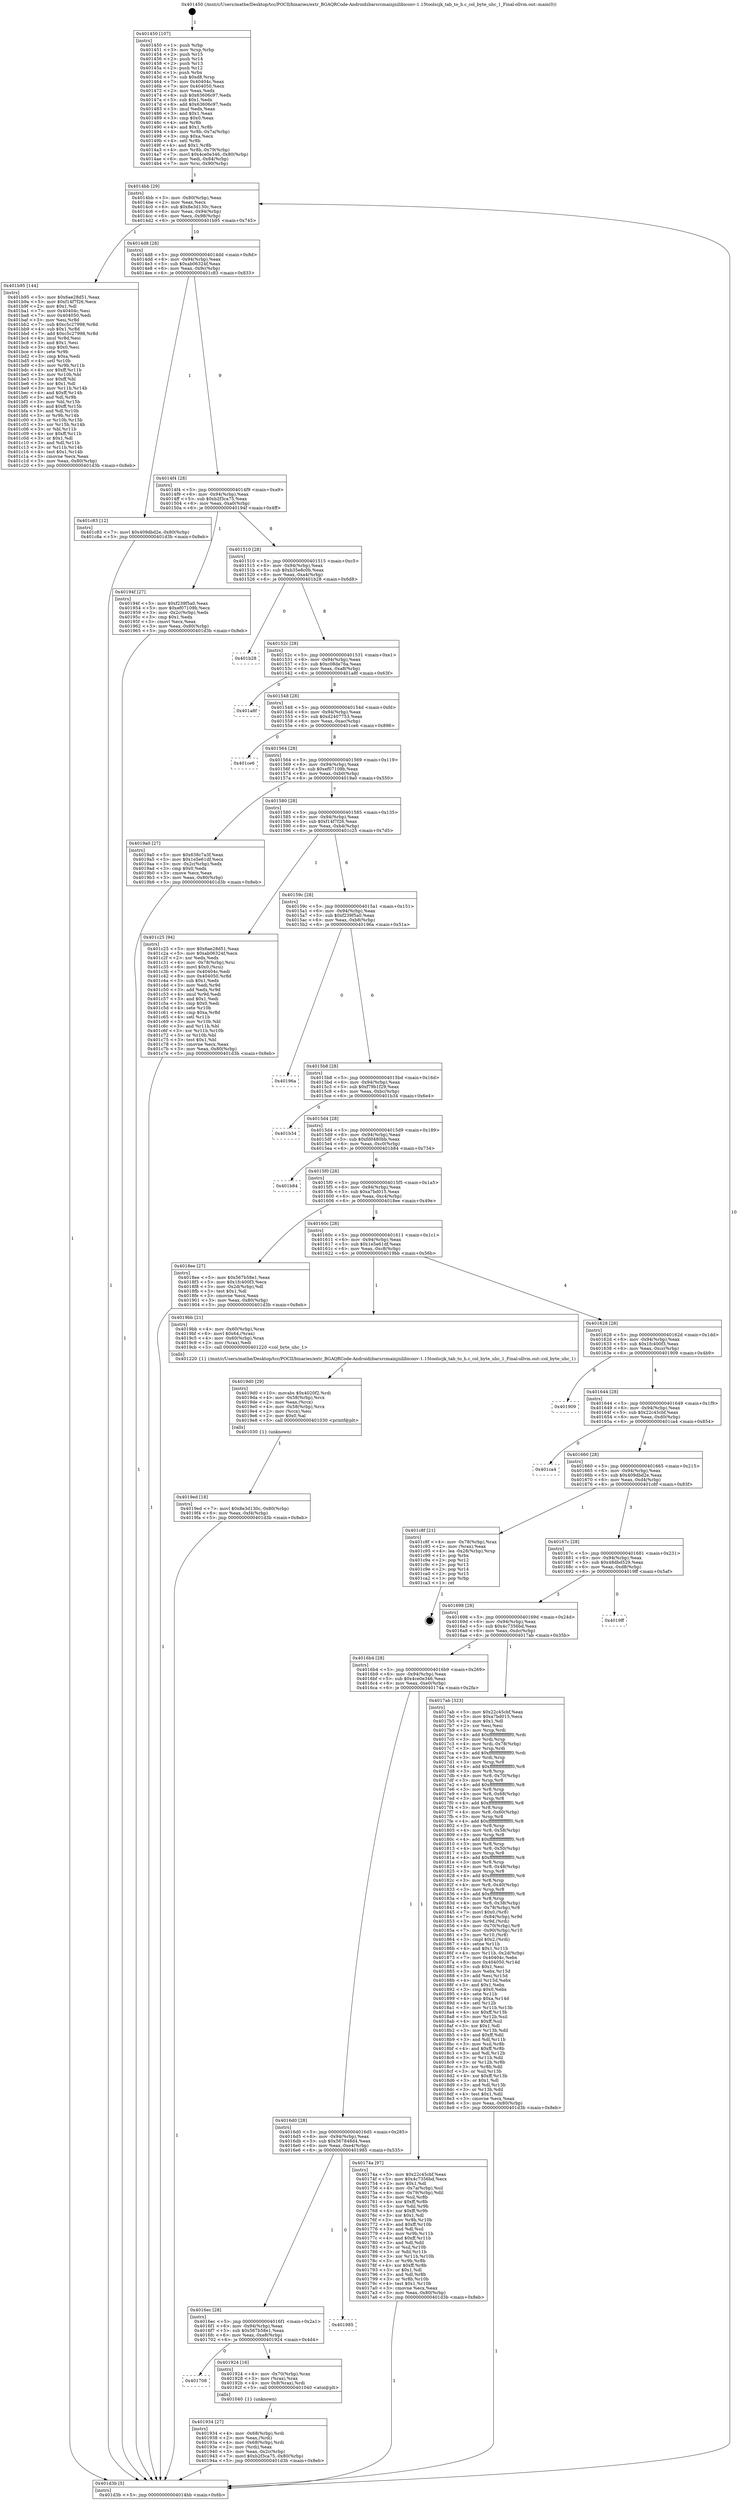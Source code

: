 digraph "0x401450" {
  label = "0x401450 (/mnt/c/Users/mathe/Desktop/tcc/POCII/binaries/extr_BGAQRCode-Androidzbarsrcmainjnilibiconv-1.15toolscjk_tab_to_h.c_col_byte_uhc_1_Final-ollvm.out::main(0))"
  labelloc = "t"
  node[shape=record]

  Entry [label="",width=0.3,height=0.3,shape=circle,fillcolor=black,style=filled]
  "0x4014bb" [label="{
     0x4014bb [29]\l
     | [instrs]\l
     &nbsp;&nbsp;0x4014bb \<+3\>: mov -0x80(%rbp),%eax\l
     &nbsp;&nbsp;0x4014be \<+2\>: mov %eax,%ecx\l
     &nbsp;&nbsp;0x4014c0 \<+6\>: sub $0x8e3d130c,%ecx\l
     &nbsp;&nbsp;0x4014c6 \<+6\>: mov %eax,-0x94(%rbp)\l
     &nbsp;&nbsp;0x4014cc \<+6\>: mov %ecx,-0x98(%rbp)\l
     &nbsp;&nbsp;0x4014d2 \<+6\>: je 0000000000401b95 \<main+0x745\>\l
  }"]
  "0x401b95" [label="{
     0x401b95 [144]\l
     | [instrs]\l
     &nbsp;&nbsp;0x401b95 \<+5\>: mov $0x6ae28d51,%eax\l
     &nbsp;&nbsp;0x401b9a \<+5\>: mov $0xf14f7f26,%ecx\l
     &nbsp;&nbsp;0x401b9f \<+2\>: mov $0x1,%dl\l
     &nbsp;&nbsp;0x401ba1 \<+7\>: mov 0x40404c,%esi\l
     &nbsp;&nbsp;0x401ba8 \<+7\>: mov 0x404050,%edi\l
     &nbsp;&nbsp;0x401baf \<+3\>: mov %esi,%r8d\l
     &nbsp;&nbsp;0x401bb2 \<+7\>: sub $0xc5c27998,%r8d\l
     &nbsp;&nbsp;0x401bb9 \<+4\>: sub $0x1,%r8d\l
     &nbsp;&nbsp;0x401bbd \<+7\>: add $0xc5c27998,%r8d\l
     &nbsp;&nbsp;0x401bc4 \<+4\>: imul %r8d,%esi\l
     &nbsp;&nbsp;0x401bc8 \<+3\>: and $0x1,%esi\l
     &nbsp;&nbsp;0x401bcb \<+3\>: cmp $0x0,%esi\l
     &nbsp;&nbsp;0x401bce \<+4\>: sete %r9b\l
     &nbsp;&nbsp;0x401bd2 \<+3\>: cmp $0xa,%edi\l
     &nbsp;&nbsp;0x401bd5 \<+4\>: setl %r10b\l
     &nbsp;&nbsp;0x401bd9 \<+3\>: mov %r9b,%r11b\l
     &nbsp;&nbsp;0x401bdc \<+4\>: xor $0xff,%r11b\l
     &nbsp;&nbsp;0x401be0 \<+3\>: mov %r10b,%bl\l
     &nbsp;&nbsp;0x401be3 \<+3\>: xor $0xff,%bl\l
     &nbsp;&nbsp;0x401be6 \<+3\>: xor $0x1,%dl\l
     &nbsp;&nbsp;0x401be9 \<+3\>: mov %r11b,%r14b\l
     &nbsp;&nbsp;0x401bec \<+4\>: and $0xff,%r14b\l
     &nbsp;&nbsp;0x401bf0 \<+3\>: and %dl,%r9b\l
     &nbsp;&nbsp;0x401bf3 \<+3\>: mov %bl,%r15b\l
     &nbsp;&nbsp;0x401bf6 \<+4\>: and $0xff,%r15b\l
     &nbsp;&nbsp;0x401bfa \<+3\>: and %dl,%r10b\l
     &nbsp;&nbsp;0x401bfd \<+3\>: or %r9b,%r14b\l
     &nbsp;&nbsp;0x401c00 \<+3\>: or %r10b,%r15b\l
     &nbsp;&nbsp;0x401c03 \<+3\>: xor %r15b,%r14b\l
     &nbsp;&nbsp;0x401c06 \<+3\>: or %bl,%r11b\l
     &nbsp;&nbsp;0x401c09 \<+4\>: xor $0xff,%r11b\l
     &nbsp;&nbsp;0x401c0d \<+3\>: or $0x1,%dl\l
     &nbsp;&nbsp;0x401c10 \<+3\>: and %dl,%r11b\l
     &nbsp;&nbsp;0x401c13 \<+3\>: or %r11b,%r14b\l
     &nbsp;&nbsp;0x401c16 \<+4\>: test $0x1,%r14b\l
     &nbsp;&nbsp;0x401c1a \<+3\>: cmovne %ecx,%eax\l
     &nbsp;&nbsp;0x401c1d \<+3\>: mov %eax,-0x80(%rbp)\l
     &nbsp;&nbsp;0x401c20 \<+5\>: jmp 0000000000401d3b \<main+0x8eb\>\l
  }"]
  "0x4014d8" [label="{
     0x4014d8 [28]\l
     | [instrs]\l
     &nbsp;&nbsp;0x4014d8 \<+5\>: jmp 00000000004014dd \<main+0x8d\>\l
     &nbsp;&nbsp;0x4014dd \<+6\>: mov -0x94(%rbp),%eax\l
     &nbsp;&nbsp;0x4014e3 \<+5\>: sub $0xab06324f,%eax\l
     &nbsp;&nbsp;0x4014e8 \<+6\>: mov %eax,-0x9c(%rbp)\l
     &nbsp;&nbsp;0x4014ee \<+6\>: je 0000000000401c83 \<main+0x833\>\l
  }"]
  Exit [label="",width=0.3,height=0.3,shape=circle,fillcolor=black,style=filled,peripheries=2]
  "0x401c83" [label="{
     0x401c83 [12]\l
     | [instrs]\l
     &nbsp;&nbsp;0x401c83 \<+7\>: movl $0x409dbd2e,-0x80(%rbp)\l
     &nbsp;&nbsp;0x401c8a \<+5\>: jmp 0000000000401d3b \<main+0x8eb\>\l
  }"]
  "0x4014f4" [label="{
     0x4014f4 [28]\l
     | [instrs]\l
     &nbsp;&nbsp;0x4014f4 \<+5\>: jmp 00000000004014f9 \<main+0xa9\>\l
     &nbsp;&nbsp;0x4014f9 \<+6\>: mov -0x94(%rbp),%eax\l
     &nbsp;&nbsp;0x4014ff \<+5\>: sub $0xb2f3ca75,%eax\l
     &nbsp;&nbsp;0x401504 \<+6\>: mov %eax,-0xa0(%rbp)\l
     &nbsp;&nbsp;0x40150a \<+6\>: je 000000000040194f \<main+0x4ff\>\l
  }"]
  "0x4019ed" [label="{
     0x4019ed [18]\l
     | [instrs]\l
     &nbsp;&nbsp;0x4019ed \<+7\>: movl $0x8e3d130c,-0x80(%rbp)\l
     &nbsp;&nbsp;0x4019f4 \<+6\>: mov %eax,-0xf4(%rbp)\l
     &nbsp;&nbsp;0x4019fa \<+5\>: jmp 0000000000401d3b \<main+0x8eb\>\l
  }"]
  "0x40194f" [label="{
     0x40194f [27]\l
     | [instrs]\l
     &nbsp;&nbsp;0x40194f \<+5\>: mov $0xf239f5a0,%eax\l
     &nbsp;&nbsp;0x401954 \<+5\>: mov $0xef07109b,%ecx\l
     &nbsp;&nbsp;0x401959 \<+3\>: mov -0x2c(%rbp),%edx\l
     &nbsp;&nbsp;0x40195c \<+3\>: cmp $0x1,%edx\l
     &nbsp;&nbsp;0x40195f \<+3\>: cmovl %ecx,%eax\l
     &nbsp;&nbsp;0x401962 \<+3\>: mov %eax,-0x80(%rbp)\l
     &nbsp;&nbsp;0x401965 \<+5\>: jmp 0000000000401d3b \<main+0x8eb\>\l
  }"]
  "0x401510" [label="{
     0x401510 [28]\l
     | [instrs]\l
     &nbsp;&nbsp;0x401510 \<+5\>: jmp 0000000000401515 \<main+0xc5\>\l
     &nbsp;&nbsp;0x401515 \<+6\>: mov -0x94(%rbp),%eax\l
     &nbsp;&nbsp;0x40151b \<+5\>: sub $0xb35e8c0b,%eax\l
     &nbsp;&nbsp;0x401520 \<+6\>: mov %eax,-0xa4(%rbp)\l
     &nbsp;&nbsp;0x401526 \<+6\>: je 0000000000401b28 \<main+0x6d8\>\l
  }"]
  "0x4019d0" [label="{
     0x4019d0 [29]\l
     | [instrs]\l
     &nbsp;&nbsp;0x4019d0 \<+10\>: movabs $0x4020f2,%rdi\l
     &nbsp;&nbsp;0x4019da \<+4\>: mov -0x58(%rbp),%rcx\l
     &nbsp;&nbsp;0x4019de \<+2\>: mov %eax,(%rcx)\l
     &nbsp;&nbsp;0x4019e0 \<+4\>: mov -0x58(%rbp),%rcx\l
     &nbsp;&nbsp;0x4019e4 \<+2\>: mov (%rcx),%esi\l
     &nbsp;&nbsp;0x4019e6 \<+2\>: mov $0x0,%al\l
     &nbsp;&nbsp;0x4019e8 \<+5\>: call 0000000000401030 \<printf@plt\>\l
     | [calls]\l
     &nbsp;&nbsp;0x401030 \{1\} (unknown)\l
  }"]
  "0x401b28" [label="{
     0x401b28\l
  }", style=dashed]
  "0x40152c" [label="{
     0x40152c [28]\l
     | [instrs]\l
     &nbsp;&nbsp;0x40152c \<+5\>: jmp 0000000000401531 \<main+0xe1\>\l
     &nbsp;&nbsp;0x401531 \<+6\>: mov -0x94(%rbp),%eax\l
     &nbsp;&nbsp;0x401537 \<+5\>: sub $0xc08de76a,%eax\l
     &nbsp;&nbsp;0x40153c \<+6\>: mov %eax,-0xa8(%rbp)\l
     &nbsp;&nbsp;0x401542 \<+6\>: je 0000000000401a8f \<main+0x63f\>\l
  }"]
  "0x401934" [label="{
     0x401934 [27]\l
     | [instrs]\l
     &nbsp;&nbsp;0x401934 \<+4\>: mov -0x68(%rbp),%rdi\l
     &nbsp;&nbsp;0x401938 \<+2\>: mov %eax,(%rdi)\l
     &nbsp;&nbsp;0x40193a \<+4\>: mov -0x68(%rbp),%rdi\l
     &nbsp;&nbsp;0x40193e \<+2\>: mov (%rdi),%eax\l
     &nbsp;&nbsp;0x401940 \<+3\>: mov %eax,-0x2c(%rbp)\l
     &nbsp;&nbsp;0x401943 \<+7\>: movl $0xb2f3ca75,-0x80(%rbp)\l
     &nbsp;&nbsp;0x40194a \<+5\>: jmp 0000000000401d3b \<main+0x8eb\>\l
  }"]
  "0x401a8f" [label="{
     0x401a8f\l
  }", style=dashed]
  "0x401548" [label="{
     0x401548 [28]\l
     | [instrs]\l
     &nbsp;&nbsp;0x401548 \<+5\>: jmp 000000000040154d \<main+0xfd\>\l
     &nbsp;&nbsp;0x40154d \<+6\>: mov -0x94(%rbp),%eax\l
     &nbsp;&nbsp;0x401553 \<+5\>: sub $0xd2407753,%eax\l
     &nbsp;&nbsp;0x401558 \<+6\>: mov %eax,-0xac(%rbp)\l
     &nbsp;&nbsp;0x40155e \<+6\>: je 0000000000401ce6 \<main+0x896\>\l
  }"]
  "0x401708" [label="{
     0x401708\l
  }", style=dashed]
  "0x401ce6" [label="{
     0x401ce6\l
  }", style=dashed]
  "0x401564" [label="{
     0x401564 [28]\l
     | [instrs]\l
     &nbsp;&nbsp;0x401564 \<+5\>: jmp 0000000000401569 \<main+0x119\>\l
     &nbsp;&nbsp;0x401569 \<+6\>: mov -0x94(%rbp),%eax\l
     &nbsp;&nbsp;0x40156f \<+5\>: sub $0xef07109b,%eax\l
     &nbsp;&nbsp;0x401574 \<+6\>: mov %eax,-0xb0(%rbp)\l
     &nbsp;&nbsp;0x40157a \<+6\>: je 00000000004019a0 \<main+0x550\>\l
  }"]
  "0x401924" [label="{
     0x401924 [16]\l
     | [instrs]\l
     &nbsp;&nbsp;0x401924 \<+4\>: mov -0x70(%rbp),%rax\l
     &nbsp;&nbsp;0x401928 \<+3\>: mov (%rax),%rax\l
     &nbsp;&nbsp;0x40192b \<+4\>: mov 0x8(%rax),%rdi\l
     &nbsp;&nbsp;0x40192f \<+5\>: call 0000000000401040 \<atoi@plt\>\l
     | [calls]\l
     &nbsp;&nbsp;0x401040 \{1\} (unknown)\l
  }"]
  "0x4019a0" [label="{
     0x4019a0 [27]\l
     | [instrs]\l
     &nbsp;&nbsp;0x4019a0 \<+5\>: mov $0x638c7a3f,%eax\l
     &nbsp;&nbsp;0x4019a5 \<+5\>: mov $0x1e5e61df,%ecx\l
     &nbsp;&nbsp;0x4019aa \<+3\>: mov -0x2c(%rbp),%edx\l
     &nbsp;&nbsp;0x4019ad \<+3\>: cmp $0x0,%edx\l
     &nbsp;&nbsp;0x4019b0 \<+3\>: cmove %ecx,%eax\l
     &nbsp;&nbsp;0x4019b3 \<+3\>: mov %eax,-0x80(%rbp)\l
     &nbsp;&nbsp;0x4019b6 \<+5\>: jmp 0000000000401d3b \<main+0x8eb\>\l
  }"]
  "0x401580" [label="{
     0x401580 [28]\l
     | [instrs]\l
     &nbsp;&nbsp;0x401580 \<+5\>: jmp 0000000000401585 \<main+0x135\>\l
     &nbsp;&nbsp;0x401585 \<+6\>: mov -0x94(%rbp),%eax\l
     &nbsp;&nbsp;0x40158b \<+5\>: sub $0xf14f7f26,%eax\l
     &nbsp;&nbsp;0x401590 \<+6\>: mov %eax,-0xb4(%rbp)\l
     &nbsp;&nbsp;0x401596 \<+6\>: je 0000000000401c25 \<main+0x7d5\>\l
  }"]
  "0x4016ec" [label="{
     0x4016ec [28]\l
     | [instrs]\l
     &nbsp;&nbsp;0x4016ec \<+5\>: jmp 00000000004016f1 \<main+0x2a1\>\l
     &nbsp;&nbsp;0x4016f1 \<+6\>: mov -0x94(%rbp),%eax\l
     &nbsp;&nbsp;0x4016f7 \<+5\>: sub $0x567b58e1,%eax\l
     &nbsp;&nbsp;0x4016fc \<+6\>: mov %eax,-0xe8(%rbp)\l
     &nbsp;&nbsp;0x401702 \<+6\>: je 0000000000401924 \<main+0x4d4\>\l
  }"]
  "0x401c25" [label="{
     0x401c25 [94]\l
     | [instrs]\l
     &nbsp;&nbsp;0x401c25 \<+5\>: mov $0x6ae28d51,%eax\l
     &nbsp;&nbsp;0x401c2a \<+5\>: mov $0xab06324f,%ecx\l
     &nbsp;&nbsp;0x401c2f \<+2\>: xor %edx,%edx\l
     &nbsp;&nbsp;0x401c31 \<+4\>: mov -0x78(%rbp),%rsi\l
     &nbsp;&nbsp;0x401c35 \<+6\>: movl $0x0,(%rsi)\l
     &nbsp;&nbsp;0x401c3b \<+7\>: mov 0x40404c,%edi\l
     &nbsp;&nbsp;0x401c42 \<+8\>: mov 0x404050,%r8d\l
     &nbsp;&nbsp;0x401c4a \<+3\>: sub $0x1,%edx\l
     &nbsp;&nbsp;0x401c4d \<+3\>: mov %edi,%r9d\l
     &nbsp;&nbsp;0x401c50 \<+3\>: add %edx,%r9d\l
     &nbsp;&nbsp;0x401c53 \<+4\>: imul %r9d,%edi\l
     &nbsp;&nbsp;0x401c57 \<+3\>: and $0x1,%edi\l
     &nbsp;&nbsp;0x401c5a \<+3\>: cmp $0x0,%edi\l
     &nbsp;&nbsp;0x401c5d \<+4\>: sete %r10b\l
     &nbsp;&nbsp;0x401c61 \<+4\>: cmp $0xa,%r8d\l
     &nbsp;&nbsp;0x401c65 \<+4\>: setl %r11b\l
     &nbsp;&nbsp;0x401c69 \<+3\>: mov %r10b,%bl\l
     &nbsp;&nbsp;0x401c6c \<+3\>: and %r11b,%bl\l
     &nbsp;&nbsp;0x401c6f \<+3\>: xor %r11b,%r10b\l
     &nbsp;&nbsp;0x401c72 \<+3\>: or %r10b,%bl\l
     &nbsp;&nbsp;0x401c75 \<+3\>: test $0x1,%bl\l
     &nbsp;&nbsp;0x401c78 \<+3\>: cmovne %ecx,%eax\l
     &nbsp;&nbsp;0x401c7b \<+3\>: mov %eax,-0x80(%rbp)\l
     &nbsp;&nbsp;0x401c7e \<+5\>: jmp 0000000000401d3b \<main+0x8eb\>\l
  }"]
  "0x40159c" [label="{
     0x40159c [28]\l
     | [instrs]\l
     &nbsp;&nbsp;0x40159c \<+5\>: jmp 00000000004015a1 \<main+0x151\>\l
     &nbsp;&nbsp;0x4015a1 \<+6\>: mov -0x94(%rbp),%eax\l
     &nbsp;&nbsp;0x4015a7 \<+5\>: sub $0xf239f5a0,%eax\l
     &nbsp;&nbsp;0x4015ac \<+6\>: mov %eax,-0xb8(%rbp)\l
     &nbsp;&nbsp;0x4015b2 \<+6\>: je 000000000040196a \<main+0x51a\>\l
  }"]
  "0x401985" [label="{
     0x401985\l
  }", style=dashed]
  "0x40196a" [label="{
     0x40196a\l
  }", style=dashed]
  "0x4015b8" [label="{
     0x4015b8 [28]\l
     | [instrs]\l
     &nbsp;&nbsp;0x4015b8 \<+5\>: jmp 00000000004015bd \<main+0x16d\>\l
     &nbsp;&nbsp;0x4015bd \<+6\>: mov -0x94(%rbp),%eax\l
     &nbsp;&nbsp;0x4015c3 \<+5\>: sub $0xf79b1f29,%eax\l
     &nbsp;&nbsp;0x4015c8 \<+6\>: mov %eax,-0xbc(%rbp)\l
     &nbsp;&nbsp;0x4015ce \<+6\>: je 0000000000401b34 \<main+0x6e4\>\l
  }"]
  "0x401450" [label="{
     0x401450 [107]\l
     | [instrs]\l
     &nbsp;&nbsp;0x401450 \<+1\>: push %rbp\l
     &nbsp;&nbsp;0x401451 \<+3\>: mov %rsp,%rbp\l
     &nbsp;&nbsp;0x401454 \<+2\>: push %r15\l
     &nbsp;&nbsp;0x401456 \<+2\>: push %r14\l
     &nbsp;&nbsp;0x401458 \<+2\>: push %r13\l
     &nbsp;&nbsp;0x40145a \<+2\>: push %r12\l
     &nbsp;&nbsp;0x40145c \<+1\>: push %rbx\l
     &nbsp;&nbsp;0x40145d \<+7\>: sub $0xd8,%rsp\l
     &nbsp;&nbsp;0x401464 \<+7\>: mov 0x40404c,%eax\l
     &nbsp;&nbsp;0x40146b \<+7\>: mov 0x404050,%ecx\l
     &nbsp;&nbsp;0x401472 \<+2\>: mov %eax,%edx\l
     &nbsp;&nbsp;0x401474 \<+6\>: sub $0x63606c97,%edx\l
     &nbsp;&nbsp;0x40147a \<+3\>: sub $0x1,%edx\l
     &nbsp;&nbsp;0x40147d \<+6\>: add $0x63606c97,%edx\l
     &nbsp;&nbsp;0x401483 \<+3\>: imul %edx,%eax\l
     &nbsp;&nbsp;0x401486 \<+3\>: and $0x1,%eax\l
     &nbsp;&nbsp;0x401489 \<+3\>: cmp $0x0,%eax\l
     &nbsp;&nbsp;0x40148c \<+4\>: sete %r8b\l
     &nbsp;&nbsp;0x401490 \<+4\>: and $0x1,%r8b\l
     &nbsp;&nbsp;0x401494 \<+4\>: mov %r8b,-0x7a(%rbp)\l
     &nbsp;&nbsp;0x401498 \<+3\>: cmp $0xa,%ecx\l
     &nbsp;&nbsp;0x40149b \<+4\>: setl %r8b\l
     &nbsp;&nbsp;0x40149f \<+4\>: and $0x1,%r8b\l
     &nbsp;&nbsp;0x4014a3 \<+4\>: mov %r8b,-0x79(%rbp)\l
     &nbsp;&nbsp;0x4014a7 \<+7\>: movl $0x4ce0e346,-0x80(%rbp)\l
     &nbsp;&nbsp;0x4014ae \<+6\>: mov %edi,-0x84(%rbp)\l
     &nbsp;&nbsp;0x4014b4 \<+7\>: mov %rsi,-0x90(%rbp)\l
  }"]
  "0x401b34" [label="{
     0x401b34\l
  }", style=dashed]
  "0x4015d4" [label="{
     0x4015d4 [28]\l
     | [instrs]\l
     &nbsp;&nbsp;0x4015d4 \<+5\>: jmp 00000000004015d9 \<main+0x189\>\l
     &nbsp;&nbsp;0x4015d9 \<+6\>: mov -0x94(%rbp),%eax\l
     &nbsp;&nbsp;0x4015df \<+5\>: sub $0xfd0480bb,%eax\l
     &nbsp;&nbsp;0x4015e4 \<+6\>: mov %eax,-0xc0(%rbp)\l
     &nbsp;&nbsp;0x4015ea \<+6\>: je 0000000000401b84 \<main+0x734\>\l
  }"]
  "0x401d3b" [label="{
     0x401d3b [5]\l
     | [instrs]\l
     &nbsp;&nbsp;0x401d3b \<+5\>: jmp 00000000004014bb \<main+0x6b\>\l
  }"]
  "0x401b84" [label="{
     0x401b84\l
  }", style=dashed]
  "0x4015f0" [label="{
     0x4015f0 [28]\l
     | [instrs]\l
     &nbsp;&nbsp;0x4015f0 \<+5\>: jmp 00000000004015f5 \<main+0x1a5\>\l
     &nbsp;&nbsp;0x4015f5 \<+6\>: mov -0x94(%rbp),%eax\l
     &nbsp;&nbsp;0x4015fb \<+5\>: sub $0xa7bd015,%eax\l
     &nbsp;&nbsp;0x401600 \<+6\>: mov %eax,-0xc4(%rbp)\l
     &nbsp;&nbsp;0x401606 \<+6\>: je 00000000004018ee \<main+0x49e\>\l
  }"]
  "0x4016d0" [label="{
     0x4016d0 [28]\l
     | [instrs]\l
     &nbsp;&nbsp;0x4016d0 \<+5\>: jmp 00000000004016d5 \<main+0x285\>\l
     &nbsp;&nbsp;0x4016d5 \<+6\>: mov -0x94(%rbp),%eax\l
     &nbsp;&nbsp;0x4016db \<+5\>: sub $0x567848d4,%eax\l
     &nbsp;&nbsp;0x4016e0 \<+6\>: mov %eax,-0xe4(%rbp)\l
     &nbsp;&nbsp;0x4016e6 \<+6\>: je 0000000000401985 \<main+0x535\>\l
  }"]
  "0x4018ee" [label="{
     0x4018ee [27]\l
     | [instrs]\l
     &nbsp;&nbsp;0x4018ee \<+5\>: mov $0x567b58e1,%eax\l
     &nbsp;&nbsp;0x4018f3 \<+5\>: mov $0x1fc400f3,%ecx\l
     &nbsp;&nbsp;0x4018f8 \<+3\>: mov -0x2d(%rbp),%dl\l
     &nbsp;&nbsp;0x4018fb \<+3\>: test $0x1,%dl\l
     &nbsp;&nbsp;0x4018fe \<+3\>: cmovne %ecx,%eax\l
     &nbsp;&nbsp;0x401901 \<+3\>: mov %eax,-0x80(%rbp)\l
     &nbsp;&nbsp;0x401904 \<+5\>: jmp 0000000000401d3b \<main+0x8eb\>\l
  }"]
  "0x40160c" [label="{
     0x40160c [28]\l
     | [instrs]\l
     &nbsp;&nbsp;0x40160c \<+5\>: jmp 0000000000401611 \<main+0x1c1\>\l
     &nbsp;&nbsp;0x401611 \<+6\>: mov -0x94(%rbp),%eax\l
     &nbsp;&nbsp;0x401617 \<+5\>: sub $0x1e5e61df,%eax\l
     &nbsp;&nbsp;0x40161c \<+6\>: mov %eax,-0xc8(%rbp)\l
     &nbsp;&nbsp;0x401622 \<+6\>: je 00000000004019bb \<main+0x56b\>\l
  }"]
  "0x40174a" [label="{
     0x40174a [97]\l
     | [instrs]\l
     &nbsp;&nbsp;0x40174a \<+5\>: mov $0x22c45cbf,%eax\l
     &nbsp;&nbsp;0x40174f \<+5\>: mov $0x4c7356bd,%ecx\l
     &nbsp;&nbsp;0x401754 \<+2\>: mov $0x1,%dl\l
     &nbsp;&nbsp;0x401756 \<+4\>: mov -0x7a(%rbp),%sil\l
     &nbsp;&nbsp;0x40175a \<+4\>: mov -0x79(%rbp),%dil\l
     &nbsp;&nbsp;0x40175e \<+3\>: mov %sil,%r8b\l
     &nbsp;&nbsp;0x401761 \<+4\>: xor $0xff,%r8b\l
     &nbsp;&nbsp;0x401765 \<+3\>: mov %dil,%r9b\l
     &nbsp;&nbsp;0x401768 \<+4\>: xor $0xff,%r9b\l
     &nbsp;&nbsp;0x40176c \<+3\>: xor $0x1,%dl\l
     &nbsp;&nbsp;0x40176f \<+3\>: mov %r8b,%r10b\l
     &nbsp;&nbsp;0x401772 \<+4\>: and $0xff,%r10b\l
     &nbsp;&nbsp;0x401776 \<+3\>: and %dl,%sil\l
     &nbsp;&nbsp;0x401779 \<+3\>: mov %r9b,%r11b\l
     &nbsp;&nbsp;0x40177c \<+4\>: and $0xff,%r11b\l
     &nbsp;&nbsp;0x401780 \<+3\>: and %dl,%dil\l
     &nbsp;&nbsp;0x401783 \<+3\>: or %sil,%r10b\l
     &nbsp;&nbsp;0x401786 \<+3\>: or %dil,%r11b\l
     &nbsp;&nbsp;0x401789 \<+3\>: xor %r11b,%r10b\l
     &nbsp;&nbsp;0x40178c \<+3\>: or %r9b,%r8b\l
     &nbsp;&nbsp;0x40178f \<+4\>: xor $0xff,%r8b\l
     &nbsp;&nbsp;0x401793 \<+3\>: or $0x1,%dl\l
     &nbsp;&nbsp;0x401796 \<+3\>: and %dl,%r8b\l
     &nbsp;&nbsp;0x401799 \<+3\>: or %r8b,%r10b\l
     &nbsp;&nbsp;0x40179c \<+4\>: test $0x1,%r10b\l
     &nbsp;&nbsp;0x4017a0 \<+3\>: cmovne %ecx,%eax\l
     &nbsp;&nbsp;0x4017a3 \<+3\>: mov %eax,-0x80(%rbp)\l
     &nbsp;&nbsp;0x4017a6 \<+5\>: jmp 0000000000401d3b \<main+0x8eb\>\l
  }"]
  "0x4019bb" [label="{
     0x4019bb [21]\l
     | [instrs]\l
     &nbsp;&nbsp;0x4019bb \<+4\>: mov -0x60(%rbp),%rax\l
     &nbsp;&nbsp;0x4019bf \<+6\>: movl $0x64,(%rax)\l
     &nbsp;&nbsp;0x4019c5 \<+4\>: mov -0x60(%rbp),%rax\l
     &nbsp;&nbsp;0x4019c9 \<+2\>: mov (%rax),%edi\l
     &nbsp;&nbsp;0x4019cb \<+5\>: call 0000000000401220 \<col_byte_uhc_1\>\l
     | [calls]\l
     &nbsp;&nbsp;0x401220 \{1\} (/mnt/c/Users/mathe/Desktop/tcc/POCII/binaries/extr_BGAQRCode-Androidzbarsrcmainjnilibiconv-1.15toolscjk_tab_to_h.c_col_byte_uhc_1_Final-ollvm.out::col_byte_uhc_1)\l
  }"]
  "0x401628" [label="{
     0x401628 [28]\l
     | [instrs]\l
     &nbsp;&nbsp;0x401628 \<+5\>: jmp 000000000040162d \<main+0x1dd\>\l
     &nbsp;&nbsp;0x40162d \<+6\>: mov -0x94(%rbp),%eax\l
     &nbsp;&nbsp;0x401633 \<+5\>: sub $0x1fc400f3,%eax\l
     &nbsp;&nbsp;0x401638 \<+6\>: mov %eax,-0xcc(%rbp)\l
     &nbsp;&nbsp;0x40163e \<+6\>: je 0000000000401909 \<main+0x4b9\>\l
  }"]
  "0x4016b4" [label="{
     0x4016b4 [28]\l
     | [instrs]\l
     &nbsp;&nbsp;0x4016b4 \<+5\>: jmp 00000000004016b9 \<main+0x269\>\l
     &nbsp;&nbsp;0x4016b9 \<+6\>: mov -0x94(%rbp),%eax\l
     &nbsp;&nbsp;0x4016bf \<+5\>: sub $0x4ce0e346,%eax\l
     &nbsp;&nbsp;0x4016c4 \<+6\>: mov %eax,-0xe0(%rbp)\l
     &nbsp;&nbsp;0x4016ca \<+6\>: je 000000000040174a \<main+0x2fa\>\l
  }"]
  "0x401909" [label="{
     0x401909\l
  }", style=dashed]
  "0x401644" [label="{
     0x401644 [28]\l
     | [instrs]\l
     &nbsp;&nbsp;0x401644 \<+5\>: jmp 0000000000401649 \<main+0x1f9\>\l
     &nbsp;&nbsp;0x401649 \<+6\>: mov -0x94(%rbp),%eax\l
     &nbsp;&nbsp;0x40164f \<+5\>: sub $0x22c45cbf,%eax\l
     &nbsp;&nbsp;0x401654 \<+6\>: mov %eax,-0xd0(%rbp)\l
     &nbsp;&nbsp;0x40165a \<+6\>: je 0000000000401ca4 \<main+0x854\>\l
  }"]
  "0x4017ab" [label="{
     0x4017ab [323]\l
     | [instrs]\l
     &nbsp;&nbsp;0x4017ab \<+5\>: mov $0x22c45cbf,%eax\l
     &nbsp;&nbsp;0x4017b0 \<+5\>: mov $0xa7bd015,%ecx\l
     &nbsp;&nbsp;0x4017b5 \<+2\>: mov $0x1,%dl\l
     &nbsp;&nbsp;0x4017b7 \<+2\>: xor %esi,%esi\l
     &nbsp;&nbsp;0x4017b9 \<+3\>: mov %rsp,%rdi\l
     &nbsp;&nbsp;0x4017bc \<+4\>: add $0xfffffffffffffff0,%rdi\l
     &nbsp;&nbsp;0x4017c0 \<+3\>: mov %rdi,%rsp\l
     &nbsp;&nbsp;0x4017c3 \<+4\>: mov %rdi,-0x78(%rbp)\l
     &nbsp;&nbsp;0x4017c7 \<+3\>: mov %rsp,%rdi\l
     &nbsp;&nbsp;0x4017ca \<+4\>: add $0xfffffffffffffff0,%rdi\l
     &nbsp;&nbsp;0x4017ce \<+3\>: mov %rdi,%rsp\l
     &nbsp;&nbsp;0x4017d1 \<+3\>: mov %rsp,%r8\l
     &nbsp;&nbsp;0x4017d4 \<+4\>: add $0xfffffffffffffff0,%r8\l
     &nbsp;&nbsp;0x4017d8 \<+3\>: mov %r8,%rsp\l
     &nbsp;&nbsp;0x4017db \<+4\>: mov %r8,-0x70(%rbp)\l
     &nbsp;&nbsp;0x4017df \<+3\>: mov %rsp,%r8\l
     &nbsp;&nbsp;0x4017e2 \<+4\>: add $0xfffffffffffffff0,%r8\l
     &nbsp;&nbsp;0x4017e6 \<+3\>: mov %r8,%rsp\l
     &nbsp;&nbsp;0x4017e9 \<+4\>: mov %r8,-0x68(%rbp)\l
     &nbsp;&nbsp;0x4017ed \<+3\>: mov %rsp,%r8\l
     &nbsp;&nbsp;0x4017f0 \<+4\>: add $0xfffffffffffffff0,%r8\l
     &nbsp;&nbsp;0x4017f4 \<+3\>: mov %r8,%rsp\l
     &nbsp;&nbsp;0x4017f7 \<+4\>: mov %r8,-0x60(%rbp)\l
     &nbsp;&nbsp;0x4017fb \<+3\>: mov %rsp,%r8\l
     &nbsp;&nbsp;0x4017fe \<+4\>: add $0xfffffffffffffff0,%r8\l
     &nbsp;&nbsp;0x401802 \<+3\>: mov %r8,%rsp\l
     &nbsp;&nbsp;0x401805 \<+4\>: mov %r8,-0x58(%rbp)\l
     &nbsp;&nbsp;0x401809 \<+3\>: mov %rsp,%r8\l
     &nbsp;&nbsp;0x40180c \<+4\>: add $0xfffffffffffffff0,%r8\l
     &nbsp;&nbsp;0x401810 \<+3\>: mov %r8,%rsp\l
     &nbsp;&nbsp;0x401813 \<+4\>: mov %r8,-0x50(%rbp)\l
     &nbsp;&nbsp;0x401817 \<+3\>: mov %rsp,%r8\l
     &nbsp;&nbsp;0x40181a \<+4\>: add $0xfffffffffffffff0,%r8\l
     &nbsp;&nbsp;0x40181e \<+3\>: mov %r8,%rsp\l
     &nbsp;&nbsp;0x401821 \<+4\>: mov %r8,-0x48(%rbp)\l
     &nbsp;&nbsp;0x401825 \<+3\>: mov %rsp,%r8\l
     &nbsp;&nbsp;0x401828 \<+4\>: add $0xfffffffffffffff0,%r8\l
     &nbsp;&nbsp;0x40182c \<+3\>: mov %r8,%rsp\l
     &nbsp;&nbsp;0x40182f \<+4\>: mov %r8,-0x40(%rbp)\l
     &nbsp;&nbsp;0x401833 \<+3\>: mov %rsp,%r8\l
     &nbsp;&nbsp;0x401836 \<+4\>: add $0xfffffffffffffff0,%r8\l
     &nbsp;&nbsp;0x40183a \<+3\>: mov %r8,%rsp\l
     &nbsp;&nbsp;0x40183d \<+4\>: mov %r8,-0x38(%rbp)\l
     &nbsp;&nbsp;0x401841 \<+4\>: mov -0x78(%rbp),%r8\l
     &nbsp;&nbsp;0x401845 \<+7\>: movl $0x0,(%r8)\l
     &nbsp;&nbsp;0x40184c \<+7\>: mov -0x84(%rbp),%r9d\l
     &nbsp;&nbsp;0x401853 \<+3\>: mov %r9d,(%rdi)\l
     &nbsp;&nbsp;0x401856 \<+4\>: mov -0x70(%rbp),%r8\l
     &nbsp;&nbsp;0x40185a \<+7\>: mov -0x90(%rbp),%r10\l
     &nbsp;&nbsp;0x401861 \<+3\>: mov %r10,(%r8)\l
     &nbsp;&nbsp;0x401864 \<+3\>: cmpl $0x2,(%rdi)\l
     &nbsp;&nbsp;0x401867 \<+4\>: setne %r11b\l
     &nbsp;&nbsp;0x40186b \<+4\>: and $0x1,%r11b\l
     &nbsp;&nbsp;0x40186f \<+4\>: mov %r11b,-0x2d(%rbp)\l
     &nbsp;&nbsp;0x401873 \<+7\>: mov 0x40404c,%ebx\l
     &nbsp;&nbsp;0x40187a \<+8\>: mov 0x404050,%r14d\l
     &nbsp;&nbsp;0x401882 \<+3\>: sub $0x1,%esi\l
     &nbsp;&nbsp;0x401885 \<+3\>: mov %ebx,%r15d\l
     &nbsp;&nbsp;0x401888 \<+3\>: add %esi,%r15d\l
     &nbsp;&nbsp;0x40188b \<+4\>: imul %r15d,%ebx\l
     &nbsp;&nbsp;0x40188f \<+3\>: and $0x1,%ebx\l
     &nbsp;&nbsp;0x401892 \<+3\>: cmp $0x0,%ebx\l
     &nbsp;&nbsp;0x401895 \<+4\>: sete %r11b\l
     &nbsp;&nbsp;0x401899 \<+4\>: cmp $0xa,%r14d\l
     &nbsp;&nbsp;0x40189d \<+4\>: setl %r12b\l
     &nbsp;&nbsp;0x4018a1 \<+3\>: mov %r11b,%r13b\l
     &nbsp;&nbsp;0x4018a4 \<+4\>: xor $0xff,%r13b\l
     &nbsp;&nbsp;0x4018a8 \<+3\>: mov %r12b,%sil\l
     &nbsp;&nbsp;0x4018ab \<+4\>: xor $0xff,%sil\l
     &nbsp;&nbsp;0x4018af \<+3\>: xor $0x1,%dl\l
     &nbsp;&nbsp;0x4018b2 \<+3\>: mov %r13b,%dil\l
     &nbsp;&nbsp;0x4018b5 \<+4\>: and $0xff,%dil\l
     &nbsp;&nbsp;0x4018b9 \<+3\>: and %dl,%r11b\l
     &nbsp;&nbsp;0x4018bc \<+3\>: mov %sil,%r8b\l
     &nbsp;&nbsp;0x4018bf \<+4\>: and $0xff,%r8b\l
     &nbsp;&nbsp;0x4018c3 \<+3\>: and %dl,%r12b\l
     &nbsp;&nbsp;0x4018c6 \<+3\>: or %r11b,%dil\l
     &nbsp;&nbsp;0x4018c9 \<+3\>: or %r12b,%r8b\l
     &nbsp;&nbsp;0x4018cc \<+3\>: xor %r8b,%dil\l
     &nbsp;&nbsp;0x4018cf \<+3\>: or %sil,%r13b\l
     &nbsp;&nbsp;0x4018d2 \<+4\>: xor $0xff,%r13b\l
     &nbsp;&nbsp;0x4018d6 \<+3\>: or $0x1,%dl\l
     &nbsp;&nbsp;0x4018d9 \<+3\>: and %dl,%r13b\l
     &nbsp;&nbsp;0x4018dc \<+3\>: or %r13b,%dil\l
     &nbsp;&nbsp;0x4018df \<+4\>: test $0x1,%dil\l
     &nbsp;&nbsp;0x4018e3 \<+3\>: cmovne %ecx,%eax\l
     &nbsp;&nbsp;0x4018e6 \<+3\>: mov %eax,-0x80(%rbp)\l
     &nbsp;&nbsp;0x4018e9 \<+5\>: jmp 0000000000401d3b \<main+0x8eb\>\l
  }"]
  "0x401ca4" [label="{
     0x401ca4\l
  }", style=dashed]
  "0x401660" [label="{
     0x401660 [28]\l
     | [instrs]\l
     &nbsp;&nbsp;0x401660 \<+5\>: jmp 0000000000401665 \<main+0x215\>\l
     &nbsp;&nbsp;0x401665 \<+6\>: mov -0x94(%rbp),%eax\l
     &nbsp;&nbsp;0x40166b \<+5\>: sub $0x409dbd2e,%eax\l
     &nbsp;&nbsp;0x401670 \<+6\>: mov %eax,-0xd4(%rbp)\l
     &nbsp;&nbsp;0x401676 \<+6\>: je 0000000000401c8f \<main+0x83f\>\l
  }"]
  "0x401698" [label="{
     0x401698 [28]\l
     | [instrs]\l
     &nbsp;&nbsp;0x401698 \<+5\>: jmp 000000000040169d \<main+0x24d\>\l
     &nbsp;&nbsp;0x40169d \<+6\>: mov -0x94(%rbp),%eax\l
     &nbsp;&nbsp;0x4016a3 \<+5\>: sub $0x4c7356bd,%eax\l
     &nbsp;&nbsp;0x4016a8 \<+6\>: mov %eax,-0xdc(%rbp)\l
     &nbsp;&nbsp;0x4016ae \<+6\>: je 00000000004017ab \<main+0x35b\>\l
  }"]
  "0x401c8f" [label="{
     0x401c8f [21]\l
     | [instrs]\l
     &nbsp;&nbsp;0x401c8f \<+4\>: mov -0x78(%rbp),%rax\l
     &nbsp;&nbsp;0x401c93 \<+2\>: mov (%rax),%eax\l
     &nbsp;&nbsp;0x401c95 \<+4\>: lea -0x28(%rbp),%rsp\l
     &nbsp;&nbsp;0x401c99 \<+1\>: pop %rbx\l
     &nbsp;&nbsp;0x401c9a \<+2\>: pop %r12\l
     &nbsp;&nbsp;0x401c9c \<+2\>: pop %r13\l
     &nbsp;&nbsp;0x401c9e \<+2\>: pop %r14\l
     &nbsp;&nbsp;0x401ca0 \<+2\>: pop %r15\l
     &nbsp;&nbsp;0x401ca2 \<+1\>: pop %rbp\l
     &nbsp;&nbsp;0x401ca3 \<+1\>: ret\l
  }"]
  "0x40167c" [label="{
     0x40167c [28]\l
     | [instrs]\l
     &nbsp;&nbsp;0x40167c \<+5\>: jmp 0000000000401681 \<main+0x231\>\l
     &nbsp;&nbsp;0x401681 \<+6\>: mov -0x94(%rbp),%eax\l
     &nbsp;&nbsp;0x401687 \<+5\>: sub $0x48dbd529,%eax\l
     &nbsp;&nbsp;0x40168c \<+6\>: mov %eax,-0xd8(%rbp)\l
     &nbsp;&nbsp;0x401692 \<+6\>: je 00000000004019ff \<main+0x5af\>\l
  }"]
  "0x4019ff" [label="{
     0x4019ff\l
  }", style=dashed]
  Entry -> "0x401450" [label=" 1"]
  "0x4014bb" -> "0x401b95" [label=" 1"]
  "0x4014bb" -> "0x4014d8" [label=" 10"]
  "0x401c8f" -> Exit [label=" 1"]
  "0x4014d8" -> "0x401c83" [label=" 1"]
  "0x4014d8" -> "0x4014f4" [label=" 9"]
  "0x401c83" -> "0x401d3b" [label=" 1"]
  "0x4014f4" -> "0x40194f" [label=" 1"]
  "0x4014f4" -> "0x401510" [label=" 8"]
  "0x401c25" -> "0x401d3b" [label=" 1"]
  "0x401510" -> "0x401b28" [label=" 0"]
  "0x401510" -> "0x40152c" [label=" 8"]
  "0x401b95" -> "0x401d3b" [label=" 1"]
  "0x40152c" -> "0x401a8f" [label=" 0"]
  "0x40152c" -> "0x401548" [label=" 8"]
  "0x4019ed" -> "0x401d3b" [label=" 1"]
  "0x401548" -> "0x401ce6" [label=" 0"]
  "0x401548" -> "0x401564" [label=" 8"]
  "0x4019d0" -> "0x4019ed" [label=" 1"]
  "0x401564" -> "0x4019a0" [label=" 1"]
  "0x401564" -> "0x401580" [label=" 7"]
  "0x4019bb" -> "0x4019d0" [label=" 1"]
  "0x401580" -> "0x401c25" [label=" 1"]
  "0x401580" -> "0x40159c" [label=" 6"]
  "0x40194f" -> "0x401d3b" [label=" 1"]
  "0x40159c" -> "0x40196a" [label=" 0"]
  "0x40159c" -> "0x4015b8" [label=" 6"]
  "0x401934" -> "0x401d3b" [label=" 1"]
  "0x4015b8" -> "0x401b34" [label=" 0"]
  "0x4015b8" -> "0x4015d4" [label=" 6"]
  "0x4016ec" -> "0x401924" [label=" 1"]
  "0x4015d4" -> "0x401b84" [label=" 0"]
  "0x4015d4" -> "0x4015f0" [label=" 6"]
  "0x4019a0" -> "0x401d3b" [label=" 1"]
  "0x4015f0" -> "0x4018ee" [label=" 1"]
  "0x4015f0" -> "0x40160c" [label=" 5"]
  "0x4016d0" -> "0x4016ec" [label=" 1"]
  "0x40160c" -> "0x4019bb" [label=" 1"]
  "0x40160c" -> "0x401628" [label=" 4"]
  "0x4016d0" -> "0x401985" [label=" 0"]
  "0x401628" -> "0x401909" [label=" 0"]
  "0x401628" -> "0x401644" [label=" 4"]
  "0x4018ee" -> "0x401d3b" [label=" 1"]
  "0x401644" -> "0x401ca4" [label=" 0"]
  "0x401644" -> "0x401660" [label=" 4"]
  "0x4017ab" -> "0x401d3b" [label=" 1"]
  "0x401660" -> "0x401c8f" [label=" 1"]
  "0x401660" -> "0x40167c" [label=" 3"]
  "0x401d3b" -> "0x4014bb" [label=" 10"]
  "0x40167c" -> "0x4019ff" [label=" 0"]
  "0x40167c" -> "0x401698" [label=" 3"]
  "0x4016ec" -> "0x401708" [label=" 0"]
  "0x401698" -> "0x4017ab" [label=" 1"]
  "0x401698" -> "0x4016b4" [label=" 2"]
  "0x401924" -> "0x401934" [label=" 1"]
  "0x4016b4" -> "0x40174a" [label=" 1"]
  "0x4016b4" -> "0x4016d0" [label=" 1"]
  "0x40174a" -> "0x401d3b" [label=" 1"]
  "0x401450" -> "0x4014bb" [label=" 1"]
}
